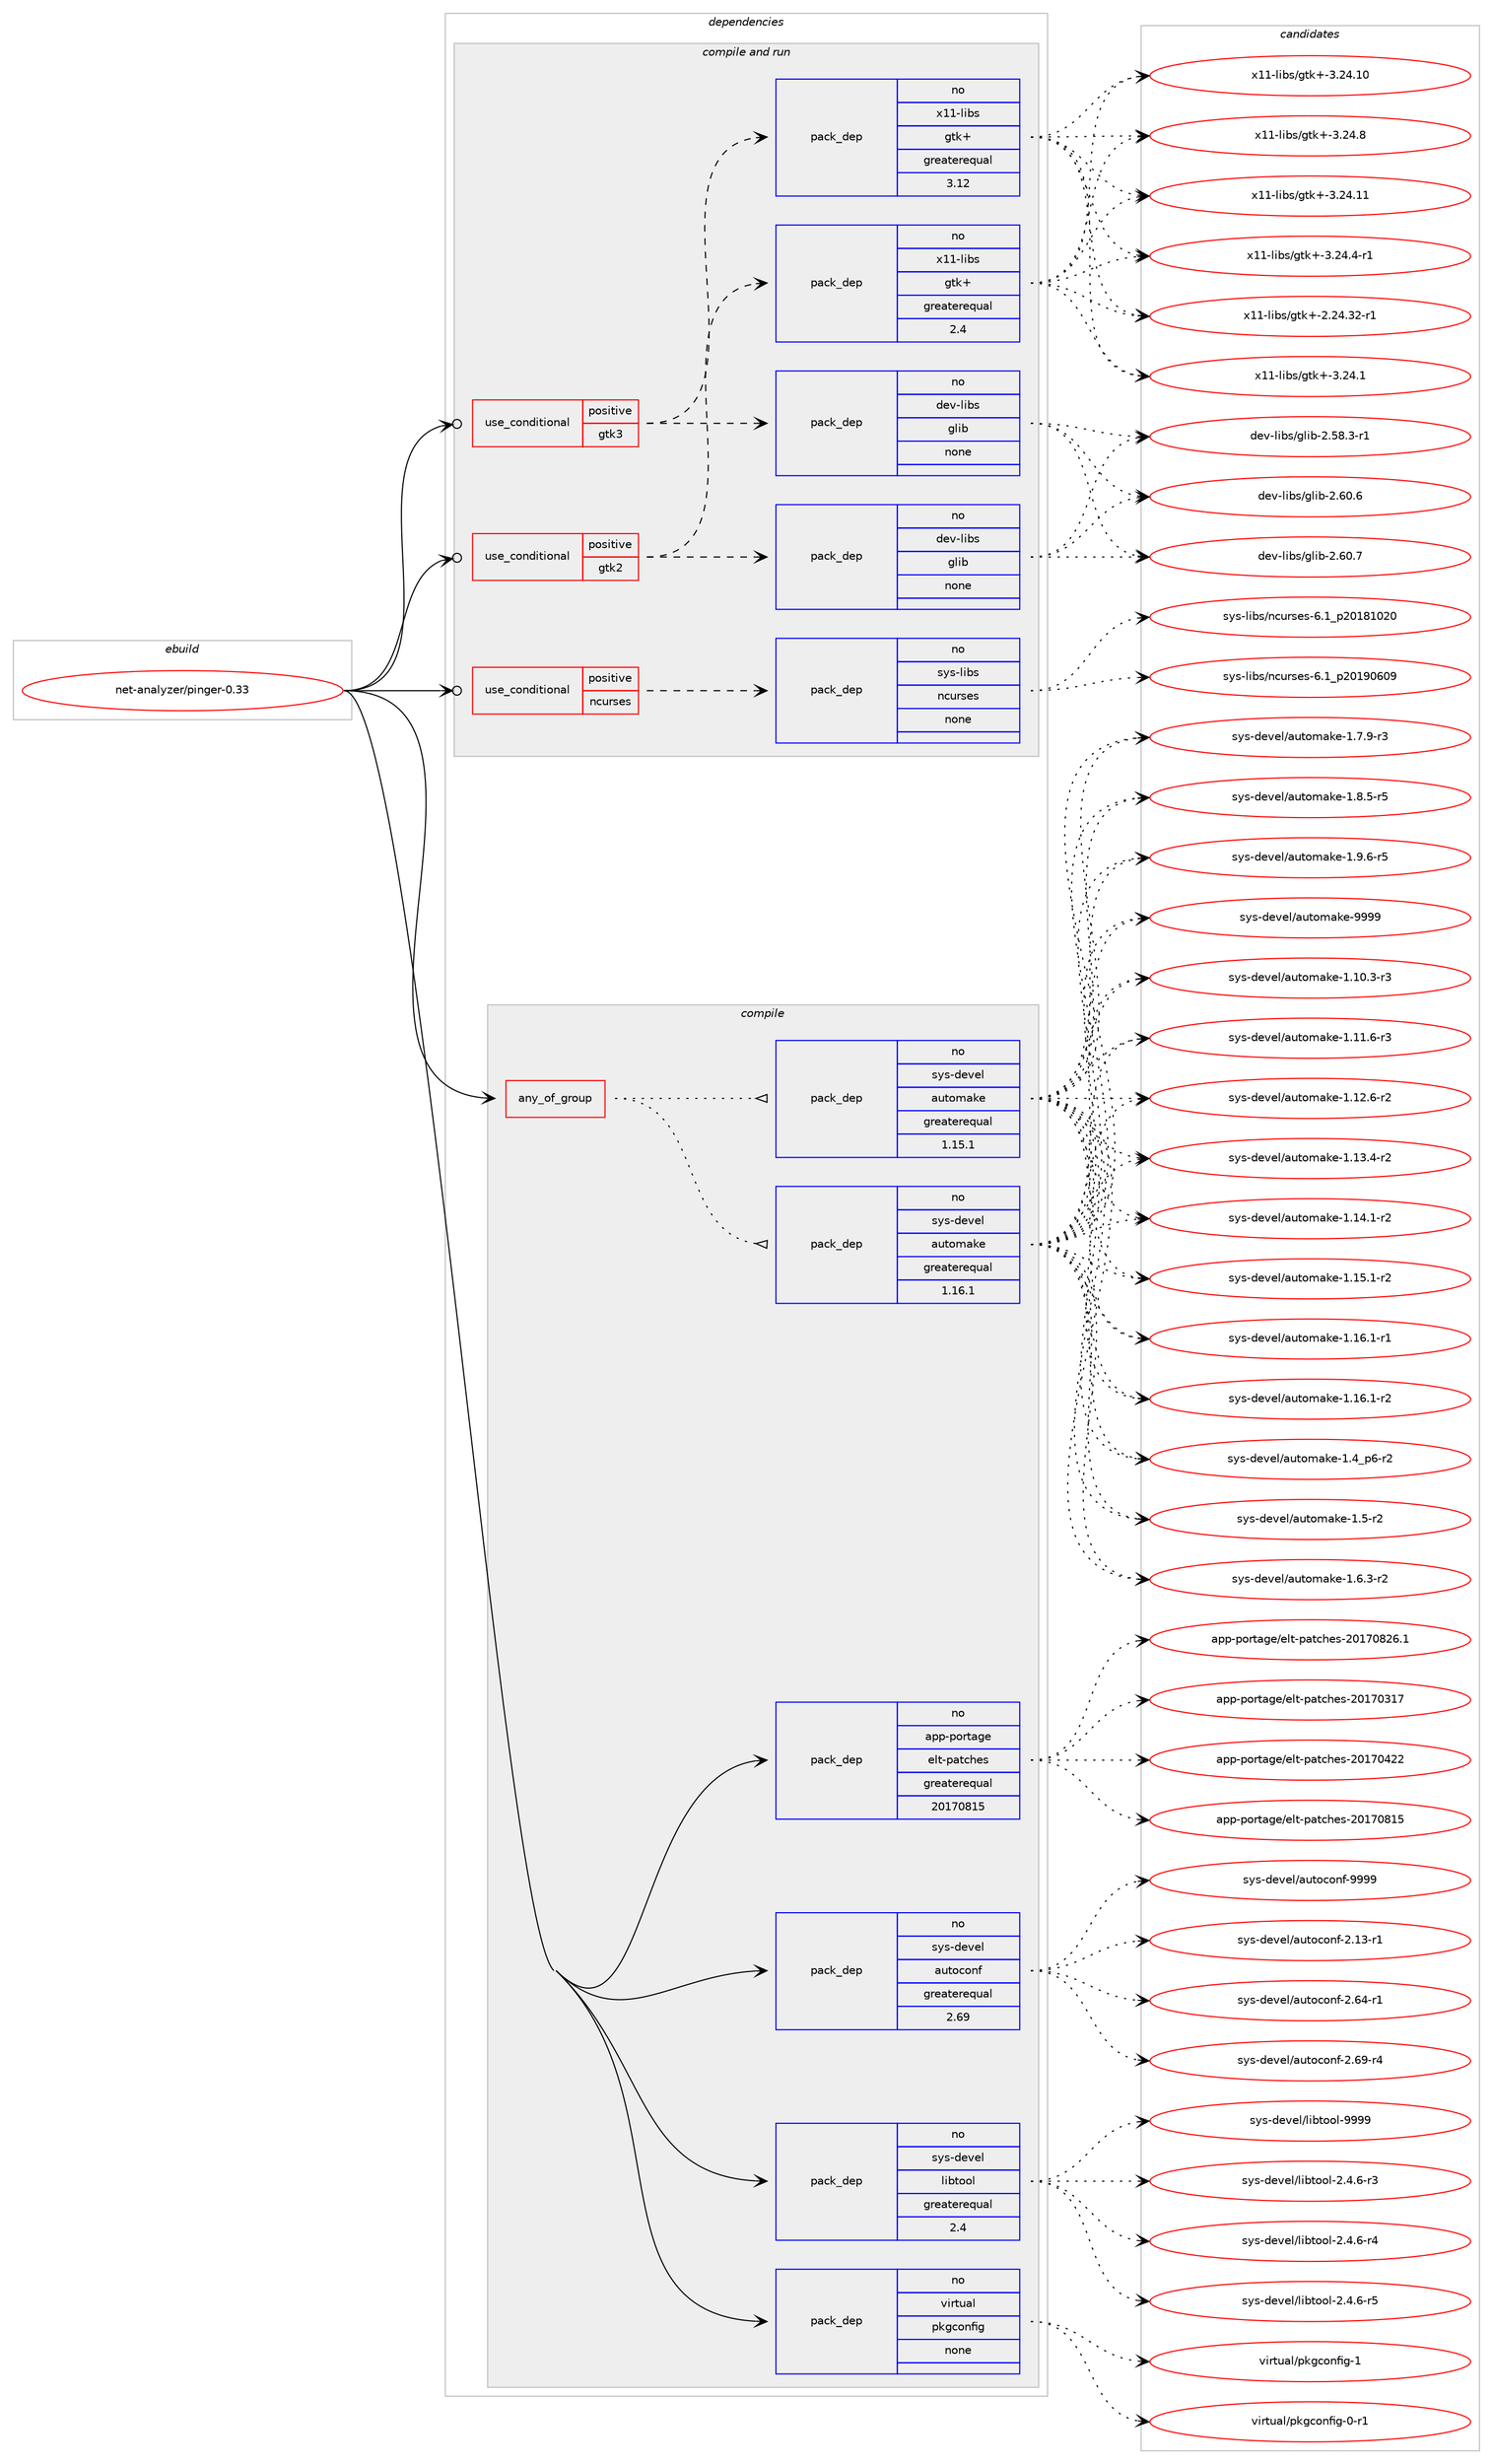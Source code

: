 digraph prolog {

# *************
# Graph options
# *************

newrank=true;
concentrate=true;
compound=true;
graph [rankdir=LR,fontname=Helvetica,fontsize=10,ranksep=1.5];#, ranksep=2.5, nodesep=0.2];
edge  [arrowhead=vee];
node  [fontname=Helvetica,fontsize=10];

# **********
# The ebuild
# **********

subgraph cluster_leftcol {
color=gray;
rank=same;
label=<<i>ebuild</i>>;
id [label="net-analyzer/pinger-0.33", color=red, width=4, href="../net-analyzer/pinger-0.33.svg"];
}

# ****************
# The dependencies
# ****************

subgraph cluster_midcol {
color=gray;
label=<<i>dependencies</i>>;
subgraph cluster_compile {
fillcolor="#eeeeee";
style=filled;
label=<<i>compile</i>>;
subgraph any13793 {
dependency815279 [label=<<TABLE BORDER="0" CELLBORDER="1" CELLSPACING="0" CELLPADDING="4"><TR><TD CELLPADDING="10">any_of_group</TD></TR></TABLE>>, shape=none, color=red];subgraph pack602690 {
dependency815280 [label=<<TABLE BORDER="0" CELLBORDER="1" CELLSPACING="0" CELLPADDING="4" WIDTH="220"><TR><TD ROWSPAN="6" CELLPADDING="30">pack_dep</TD></TR><TR><TD WIDTH="110">no</TD></TR><TR><TD>sys-devel</TD></TR><TR><TD>automake</TD></TR><TR><TD>greaterequal</TD></TR><TR><TD>1.16.1</TD></TR></TABLE>>, shape=none, color=blue];
}
dependency815279:e -> dependency815280:w [weight=20,style="dotted",arrowhead="oinv"];
subgraph pack602691 {
dependency815281 [label=<<TABLE BORDER="0" CELLBORDER="1" CELLSPACING="0" CELLPADDING="4" WIDTH="220"><TR><TD ROWSPAN="6" CELLPADDING="30">pack_dep</TD></TR><TR><TD WIDTH="110">no</TD></TR><TR><TD>sys-devel</TD></TR><TR><TD>automake</TD></TR><TR><TD>greaterequal</TD></TR><TR><TD>1.15.1</TD></TR></TABLE>>, shape=none, color=blue];
}
dependency815279:e -> dependency815281:w [weight=20,style="dotted",arrowhead="oinv"];
}
id:e -> dependency815279:w [weight=20,style="solid",arrowhead="vee"];
subgraph pack602692 {
dependency815282 [label=<<TABLE BORDER="0" CELLBORDER="1" CELLSPACING="0" CELLPADDING="4" WIDTH="220"><TR><TD ROWSPAN="6" CELLPADDING="30">pack_dep</TD></TR><TR><TD WIDTH="110">no</TD></TR><TR><TD>app-portage</TD></TR><TR><TD>elt-patches</TD></TR><TR><TD>greaterequal</TD></TR><TR><TD>20170815</TD></TR></TABLE>>, shape=none, color=blue];
}
id:e -> dependency815282:w [weight=20,style="solid",arrowhead="vee"];
subgraph pack602693 {
dependency815283 [label=<<TABLE BORDER="0" CELLBORDER="1" CELLSPACING="0" CELLPADDING="4" WIDTH="220"><TR><TD ROWSPAN="6" CELLPADDING="30">pack_dep</TD></TR><TR><TD WIDTH="110">no</TD></TR><TR><TD>sys-devel</TD></TR><TR><TD>autoconf</TD></TR><TR><TD>greaterequal</TD></TR><TR><TD>2.69</TD></TR></TABLE>>, shape=none, color=blue];
}
id:e -> dependency815283:w [weight=20,style="solid",arrowhead="vee"];
subgraph pack602694 {
dependency815284 [label=<<TABLE BORDER="0" CELLBORDER="1" CELLSPACING="0" CELLPADDING="4" WIDTH="220"><TR><TD ROWSPAN="6" CELLPADDING="30">pack_dep</TD></TR><TR><TD WIDTH="110">no</TD></TR><TR><TD>sys-devel</TD></TR><TR><TD>libtool</TD></TR><TR><TD>greaterequal</TD></TR><TR><TD>2.4</TD></TR></TABLE>>, shape=none, color=blue];
}
id:e -> dependency815284:w [weight=20,style="solid",arrowhead="vee"];
subgraph pack602695 {
dependency815285 [label=<<TABLE BORDER="0" CELLBORDER="1" CELLSPACING="0" CELLPADDING="4" WIDTH="220"><TR><TD ROWSPAN="6" CELLPADDING="30">pack_dep</TD></TR><TR><TD WIDTH="110">no</TD></TR><TR><TD>virtual</TD></TR><TR><TD>pkgconfig</TD></TR><TR><TD>none</TD></TR><TR><TD></TD></TR></TABLE>>, shape=none, color=blue];
}
id:e -> dependency815285:w [weight=20,style="solid",arrowhead="vee"];
}
subgraph cluster_compileandrun {
fillcolor="#eeeeee";
style=filled;
label=<<i>compile and run</i>>;
subgraph cond198346 {
dependency815286 [label=<<TABLE BORDER="0" CELLBORDER="1" CELLSPACING="0" CELLPADDING="4"><TR><TD ROWSPAN="3" CELLPADDING="10">use_conditional</TD></TR><TR><TD>positive</TD></TR><TR><TD>gtk2</TD></TR></TABLE>>, shape=none, color=red];
subgraph pack602696 {
dependency815287 [label=<<TABLE BORDER="0" CELLBORDER="1" CELLSPACING="0" CELLPADDING="4" WIDTH="220"><TR><TD ROWSPAN="6" CELLPADDING="30">pack_dep</TD></TR><TR><TD WIDTH="110">no</TD></TR><TR><TD>dev-libs</TD></TR><TR><TD>glib</TD></TR><TR><TD>none</TD></TR><TR><TD></TD></TR></TABLE>>, shape=none, color=blue];
}
dependency815286:e -> dependency815287:w [weight=20,style="dashed",arrowhead="vee"];
subgraph pack602697 {
dependency815288 [label=<<TABLE BORDER="0" CELLBORDER="1" CELLSPACING="0" CELLPADDING="4" WIDTH="220"><TR><TD ROWSPAN="6" CELLPADDING="30">pack_dep</TD></TR><TR><TD WIDTH="110">no</TD></TR><TR><TD>x11-libs</TD></TR><TR><TD>gtk+</TD></TR><TR><TD>greaterequal</TD></TR><TR><TD>2.4</TD></TR></TABLE>>, shape=none, color=blue];
}
dependency815286:e -> dependency815288:w [weight=20,style="dashed",arrowhead="vee"];
}
id:e -> dependency815286:w [weight=20,style="solid",arrowhead="odotvee"];
subgraph cond198347 {
dependency815289 [label=<<TABLE BORDER="0" CELLBORDER="1" CELLSPACING="0" CELLPADDING="4"><TR><TD ROWSPAN="3" CELLPADDING="10">use_conditional</TD></TR><TR><TD>positive</TD></TR><TR><TD>gtk3</TD></TR></TABLE>>, shape=none, color=red];
subgraph pack602698 {
dependency815290 [label=<<TABLE BORDER="0" CELLBORDER="1" CELLSPACING="0" CELLPADDING="4" WIDTH="220"><TR><TD ROWSPAN="6" CELLPADDING="30">pack_dep</TD></TR><TR><TD WIDTH="110">no</TD></TR><TR><TD>dev-libs</TD></TR><TR><TD>glib</TD></TR><TR><TD>none</TD></TR><TR><TD></TD></TR></TABLE>>, shape=none, color=blue];
}
dependency815289:e -> dependency815290:w [weight=20,style="dashed",arrowhead="vee"];
subgraph pack602699 {
dependency815291 [label=<<TABLE BORDER="0" CELLBORDER="1" CELLSPACING="0" CELLPADDING="4" WIDTH="220"><TR><TD ROWSPAN="6" CELLPADDING="30">pack_dep</TD></TR><TR><TD WIDTH="110">no</TD></TR><TR><TD>x11-libs</TD></TR><TR><TD>gtk+</TD></TR><TR><TD>greaterequal</TD></TR><TR><TD>3.12</TD></TR></TABLE>>, shape=none, color=blue];
}
dependency815289:e -> dependency815291:w [weight=20,style="dashed",arrowhead="vee"];
}
id:e -> dependency815289:w [weight=20,style="solid",arrowhead="odotvee"];
subgraph cond198348 {
dependency815292 [label=<<TABLE BORDER="0" CELLBORDER="1" CELLSPACING="0" CELLPADDING="4"><TR><TD ROWSPAN="3" CELLPADDING="10">use_conditional</TD></TR><TR><TD>positive</TD></TR><TR><TD>ncurses</TD></TR></TABLE>>, shape=none, color=red];
subgraph pack602700 {
dependency815293 [label=<<TABLE BORDER="0" CELLBORDER="1" CELLSPACING="0" CELLPADDING="4" WIDTH="220"><TR><TD ROWSPAN="6" CELLPADDING="30">pack_dep</TD></TR><TR><TD WIDTH="110">no</TD></TR><TR><TD>sys-libs</TD></TR><TR><TD>ncurses</TD></TR><TR><TD>none</TD></TR><TR><TD></TD></TR></TABLE>>, shape=none, color=blue];
}
dependency815292:e -> dependency815293:w [weight=20,style="dashed",arrowhead="vee"];
}
id:e -> dependency815292:w [weight=20,style="solid",arrowhead="odotvee"];
}
subgraph cluster_run {
fillcolor="#eeeeee";
style=filled;
label=<<i>run</i>>;
}
}

# **************
# The candidates
# **************

subgraph cluster_choices {
rank=same;
color=gray;
label=<<i>candidates</i>>;

subgraph choice602690 {
color=black;
nodesep=1;
choice11512111545100101118101108479711711611110997107101454946494846514511451 [label="sys-devel/automake-1.10.3-r3", color=red, width=4,href="../sys-devel/automake-1.10.3-r3.svg"];
choice11512111545100101118101108479711711611110997107101454946494946544511451 [label="sys-devel/automake-1.11.6-r3", color=red, width=4,href="../sys-devel/automake-1.11.6-r3.svg"];
choice11512111545100101118101108479711711611110997107101454946495046544511450 [label="sys-devel/automake-1.12.6-r2", color=red, width=4,href="../sys-devel/automake-1.12.6-r2.svg"];
choice11512111545100101118101108479711711611110997107101454946495146524511450 [label="sys-devel/automake-1.13.4-r2", color=red, width=4,href="../sys-devel/automake-1.13.4-r2.svg"];
choice11512111545100101118101108479711711611110997107101454946495246494511450 [label="sys-devel/automake-1.14.1-r2", color=red, width=4,href="../sys-devel/automake-1.14.1-r2.svg"];
choice11512111545100101118101108479711711611110997107101454946495346494511450 [label="sys-devel/automake-1.15.1-r2", color=red, width=4,href="../sys-devel/automake-1.15.1-r2.svg"];
choice11512111545100101118101108479711711611110997107101454946495446494511449 [label="sys-devel/automake-1.16.1-r1", color=red, width=4,href="../sys-devel/automake-1.16.1-r1.svg"];
choice11512111545100101118101108479711711611110997107101454946495446494511450 [label="sys-devel/automake-1.16.1-r2", color=red, width=4,href="../sys-devel/automake-1.16.1-r2.svg"];
choice115121115451001011181011084797117116111109971071014549465295112544511450 [label="sys-devel/automake-1.4_p6-r2", color=red, width=4,href="../sys-devel/automake-1.4_p6-r2.svg"];
choice11512111545100101118101108479711711611110997107101454946534511450 [label="sys-devel/automake-1.5-r2", color=red, width=4,href="../sys-devel/automake-1.5-r2.svg"];
choice115121115451001011181011084797117116111109971071014549465446514511450 [label="sys-devel/automake-1.6.3-r2", color=red, width=4,href="../sys-devel/automake-1.6.3-r2.svg"];
choice115121115451001011181011084797117116111109971071014549465546574511451 [label="sys-devel/automake-1.7.9-r3", color=red, width=4,href="../sys-devel/automake-1.7.9-r3.svg"];
choice115121115451001011181011084797117116111109971071014549465646534511453 [label="sys-devel/automake-1.8.5-r5", color=red, width=4,href="../sys-devel/automake-1.8.5-r5.svg"];
choice115121115451001011181011084797117116111109971071014549465746544511453 [label="sys-devel/automake-1.9.6-r5", color=red, width=4,href="../sys-devel/automake-1.9.6-r5.svg"];
choice115121115451001011181011084797117116111109971071014557575757 [label="sys-devel/automake-9999", color=red, width=4,href="../sys-devel/automake-9999.svg"];
dependency815280:e -> choice11512111545100101118101108479711711611110997107101454946494846514511451:w [style=dotted,weight="100"];
dependency815280:e -> choice11512111545100101118101108479711711611110997107101454946494946544511451:w [style=dotted,weight="100"];
dependency815280:e -> choice11512111545100101118101108479711711611110997107101454946495046544511450:w [style=dotted,weight="100"];
dependency815280:e -> choice11512111545100101118101108479711711611110997107101454946495146524511450:w [style=dotted,weight="100"];
dependency815280:e -> choice11512111545100101118101108479711711611110997107101454946495246494511450:w [style=dotted,weight="100"];
dependency815280:e -> choice11512111545100101118101108479711711611110997107101454946495346494511450:w [style=dotted,weight="100"];
dependency815280:e -> choice11512111545100101118101108479711711611110997107101454946495446494511449:w [style=dotted,weight="100"];
dependency815280:e -> choice11512111545100101118101108479711711611110997107101454946495446494511450:w [style=dotted,weight="100"];
dependency815280:e -> choice115121115451001011181011084797117116111109971071014549465295112544511450:w [style=dotted,weight="100"];
dependency815280:e -> choice11512111545100101118101108479711711611110997107101454946534511450:w [style=dotted,weight="100"];
dependency815280:e -> choice115121115451001011181011084797117116111109971071014549465446514511450:w [style=dotted,weight="100"];
dependency815280:e -> choice115121115451001011181011084797117116111109971071014549465546574511451:w [style=dotted,weight="100"];
dependency815280:e -> choice115121115451001011181011084797117116111109971071014549465646534511453:w [style=dotted,weight="100"];
dependency815280:e -> choice115121115451001011181011084797117116111109971071014549465746544511453:w [style=dotted,weight="100"];
dependency815280:e -> choice115121115451001011181011084797117116111109971071014557575757:w [style=dotted,weight="100"];
}
subgraph choice602691 {
color=black;
nodesep=1;
choice11512111545100101118101108479711711611110997107101454946494846514511451 [label="sys-devel/automake-1.10.3-r3", color=red, width=4,href="../sys-devel/automake-1.10.3-r3.svg"];
choice11512111545100101118101108479711711611110997107101454946494946544511451 [label="sys-devel/automake-1.11.6-r3", color=red, width=4,href="../sys-devel/automake-1.11.6-r3.svg"];
choice11512111545100101118101108479711711611110997107101454946495046544511450 [label="sys-devel/automake-1.12.6-r2", color=red, width=4,href="../sys-devel/automake-1.12.6-r2.svg"];
choice11512111545100101118101108479711711611110997107101454946495146524511450 [label="sys-devel/automake-1.13.4-r2", color=red, width=4,href="../sys-devel/automake-1.13.4-r2.svg"];
choice11512111545100101118101108479711711611110997107101454946495246494511450 [label="sys-devel/automake-1.14.1-r2", color=red, width=4,href="../sys-devel/automake-1.14.1-r2.svg"];
choice11512111545100101118101108479711711611110997107101454946495346494511450 [label="sys-devel/automake-1.15.1-r2", color=red, width=4,href="../sys-devel/automake-1.15.1-r2.svg"];
choice11512111545100101118101108479711711611110997107101454946495446494511449 [label="sys-devel/automake-1.16.1-r1", color=red, width=4,href="../sys-devel/automake-1.16.1-r1.svg"];
choice11512111545100101118101108479711711611110997107101454946495446494511450 [label="sys-devel/automake-1.16.1-r2", color=red, width=4,href="../sys-devel/automake-1.16.1-r2.svg"];
choice115121115451001011181011084797117116111109971071014549465295112544511450 [label="sys-devel/automake-1.4_p6-r2", color=red, width=4,href="../sys-devel/automake-1.4_p6-r2.svg"];
choice11512111545100101118101108479711711611110997107101454946534511450 [label="sys-devel/automake-1.5-r2", color=red, width=4,href="../sys-devel/automake-1.5-r2.svg"];
choice115121115451001011181011084797117116111109971071014549465446514511450 [label="sys-devel/automake-1.6.3-r2", color=red, width=4,href="../sys-devel/automake-1.6.3-r2.svg"];
choice115121115451001011181011084797117116111109971071014549465546574511451 [label="sys-devel/automake-1.7.9-r3", color=red, width=4,href="../sys-devel/automake-1.7.9-r3.svg"];
choice115121115451001011181011084797117116111109971071014549465646534511453 [label="sys-devel/automake-1.8.5-r5", color=red, width=4,href="../sys-devel/automake-1.8.5-r5.svg"];
choice115121115451001011181011084797117116111109971071014549465746544511453 [label="sys-devel/automake-1.9.6-r5", color=red, width=4,href="../sys-devel/automake-1.9.6-r5.svg"];
choice115121115451001011181011084797117116111109971071014557575757 [label="sys-devel/automake-9999", color=red, width=4,href="../sys-devel/automake-9999.svg"];
dependency815281:e -> choice11512111545100101118101108479711711611110997107101454946494846514511451:w [style=dotted,weight="100"];
dependency815281:e -> choice11512111545100101118101108479711711611110997107101454946494946544511451:w [style=dotted,weight="100"];
dependency815281:e -> choice11512111545100101118101108479711711611110997107101454946495046544511450:w [style=dotted,weight="100"];
dependency815281:e -> choice11512111545100101118101108479711711611110997107101454946495146524511450:w [style=dotted,weight="100"];
dependency815281:e -> choice11512111545100101118101108479711711611110997107101454946495246494511450:w [style=dotted,weight="100"];
dependency815281:e -> choice11512111545100101118101108479711711611110997107101454946495346494511450:w [style=dotted,weight="100"];
dependency815281:e -> choice11512111545100101118101108479711711611110997107101454946495446494511449:w [style=dotted,weight="100"];
dependency815281:e -> choice11512111545100101118101108479711711611110997107101454946495446494511450:w [style=dotted,weight="100"];
dependency815281:e -> choice115121115451001011181011084797117116111109971071014549465295112544511450:w [style=dotted,weight="100"];
dependency815281:e -> choice11512111545100101118101108479711711611110997107101454946534511450:w [style=dotted,weight="100"];
dependency815281:e -> choice115121115451001011181011084797117116111109971071014549465446514511450:w [style=dotted,weight="100"];
dependency815281:e -> choice115121115451001011181011084797117116111109971071014549465546574511451:w [style=dotted,weight="100"];
dependency815281:e -> choice115121115451001011181011084797117116111109971071014549465646534511453:w [style=dotted,weight="100"];
dependency815281:e -> choice115121115451001011181011084797117116111109971071014549465746544511453:w [style=dotted,weight="100"];
dependency815281:e -> choice115121115451001011181011084797117116111109971071014557575757:w [style=dotted,weight="100"];
}
subgraph choice602692 {
color=black;
nodesep=1;
choice97112112451121111141169710310147101108116451129711699104101115455048495548514955 [label="app-portage/elt-patches-20170317", color=red, width=4,href="../app-portage/elt-patches-20170317.svg"];
choice97112112451121111141169710310147101108116451129711699104101115455048495548525050 [label="app-portage/elt-patches-20170422", color=red, width=4,href="../app-portage/elt-patches-20170422.svg"];
choice97112112451121111141169710310147101108116451129711699104101115455048495548564953 [label="app-portage/elt-patches-20170815", color=red, width=4,href="../app-portage/elt-patches-20170815.svg"];
choice971121124511211111411697103101471011081164511297116991041011154550484955485650544649 [label="app-portage/elt-patches-20170826.1", color=red, width=4,href="../app-portage/elt-patches-20170826.1.svg"];
dependency815282:e -> choice97112112451121111141169710310147101108116451129711699104101115455048495548514955:w [style=dotted,weight="100"];
dependency815282:e -> choice97112112451121111141169710310147101108116451129711699104101115455048495548525050:w [style=dotted,weight="100"];
dependency815282:e -> choice97112112451121111141169710310147101108116451129711699104101115455048495548564953:w [style=dotted,weight="100"];
dependency815282:e -> choice971121124511211111411697103101471011081164511297116991041011154550484955485650544649:w [style=dotted,weight="100"];
}
subgraph choice602693 {
color=black;
nodesep=1;
choice1151211154510010111810110847971171161119911111010245504649514511449 [label="sys-devel/autoconf-2.13-r1", color=red, width=4,href="../sys-devel/autoconf-2.13-r1.svg"];
choice1151211154510010111810110847971171161119911111010245504654524511449 [label="sys-devel/autoconf-2.64-r1", color=red, width=4,href="../sys-devel/autoconf-2.64-r1.svg"];
choice1151211154510010111810110847971171161119911111010245504654574511452 [label="sys-devel/autoconf-2.69-r4", color=red, width=4,href="../sys-devel/autoconf-2.69-r4.svg"];
choice115121115451001011181011084797117116111991111101024557575757 [label="sys-devel/autoconf-9999", color=red, width=4,href="../sys-devel/autoconf-9999.svg"];
dependency815283:e -> choice1151211154510010111810110847971171161119911111010245504649514511449:w [style=dotted,weight="100"];
dependency815283:e -> choice1151211154510010111810110847971171161119911111010245504654524511449:w [style=dotted,weight="100"];
dependency815283:e -> choice1151211154510010111810110847971171161119911111010245504654574511452:w [style=dotted,weight="100"];
dependency815283:e -> choice115121115451001011181011084797117116111991111101024557575757:w [style=dotted,weight="100"];
}
subgraph choice602694 {
color=black;
nodesep=1;
choice1151211154510010111810110847108105981161111111084550465246544511451 [label="sys-devel/libtool-2.4.6-r3", color=red, width=4,href="../sys-devel/libtool-2.4.6-r3.svg"];
choice1151211154510010111810110847108105981161111111084550465246544511452 [label="sys-devel/libtool-2.4.6-r4", color=red, width=4,href="../sys-devel/libtool-2.4.6-r4.svg"];
choice1151211154510010111810110847108105981161111111084550465246544511453 [label="sys-devel/libtool-2.4.6-r5", color=red, width=4,href="../sys-devel/libtool-2.4.6-r5.svg"];
choice1151211154510010111810110847108105981161111111084557575757 [label="sys-devel/libtool-9999", color=red, width=4,href="../sys-devel/libtool-9999.svg"];
dependency815284:e -> choice1151211154510010111810110847108105981161111111084550465246544511451:w [style=dotted,weight="100"];
dependency815284:e -> choice1151211154510010111810110847108105981161111111084550465246544511452:w [style=dotted,weight="100"];
dependency815284:e -> choice1151211154510010111810110847108105981161111111084550465246544511453:w [style=dotted,weight="100"];
dependency815284:e -> choice1151211154510010111810110847108105981161111111084557575757:w [style=dotted,weight="100"];
}
subgraph choice602695 {
color=black;
nodesep=1;
choice11810511411611797108471121071039911111010210510345484511449 [label="virtual/pkgconfig-0-r1", color=red, width=4,href="../virtual/pkgconfig-0-r1.svg"];
choice1181051141161179710847112107103991111101021051034549 [label="virtual/pkgconfig-1", color=red, width=4,href="../virtual/pkgconfig-1.svg"];
dependency815285:e -> choice11810511411611797108471121071039911111010210510345484511449:w [style=dotted,weight="100"];
dependency815285:e -> choice1181051141161179710847112107103991111101021051034549:w [style=dotted,weight="100"];
}
subgraph choice602696 {
color=black;
nodesep=1;
choice10010111845108105981154710310810598455046535646514511449 [label="dev-libs/glib-2.58.3-r1", color=red, width=4,href="../dev-libs/glib-2.58.3-r1.svg"];
choice1001011184510810598115471031081059845504654484654 [label="dev-libs/glib-2.60.6", color=red, width=4,href="../dev-libs/glib-2.60.6.svg"];
choice1001011184510810598115471031081059845504654484655 [label="dev-libs/glib-2.60.7", color=red, width=4,href="../dev-libs/glib-2.60.7.svg"];
dependency815287:e -> choice10010111845108105981154710310810598455046535646514511449:w [style=dotted,weight="100"];
dependency815287:e -> choice1001011184510810598115471031081059845504654484654:w [style=dotted,weight="100"];
dependency815287:e -> choice1001011184510810598115471031081059845504654484655:w [style=dotted,weight="100"];
}
subgraph choice602697 {
color=black;
nodesep=1;
choice12049494510810598115471031161074345504650524651504511449 [label="x11-libs/gtk+-2.24.32-r1", color=red, width=4,href="../x11-libs/gtk+-2.24.32-r1.svg"];
choice12049494510810598115471031161074345514650524649 [label="x11-libs/gtk+-3.24.1", color=red, width=4,href="../x11-libs/gtk+-3.24.1.svg"];
choice1204949451081059811547103116107434551465052464948 [label="x11-libs/gtk+-3.24.10", color=red, width=4,href="../x11-libs/gtk+-3.24.10.svg"];
choice1204949451081059811547103116107434551465052464949 [label="x11-libs/gtk+-3.24.11", color=red, width=4,href="../x11-libs/gtk+-3.24.11.svg"];
choice120494945108105981154710311610743455146505246524511449 [label="x11-libs/gtk+-3.24.4-r1", color=red, width=4,href="../x11-libs/gtk+-3.24.4-r1.svg"];
choice12049494510810598115471031161074345514650524656 [label="x11-libs/gtk+-3.24.8", color=red, width=4,href="../x11-libs/gtk+-3.24.8.svg"];
dependency815288:e -> choice12049494510810598115471031161074345504650524651504511449:w [style=dotted,weight="100"];
dependency815288:e -> choice12049494510810598115471031161074345514650524649:w [style=dotted,weight="100"];
dependency815288:e -> choice1204949451081059811547103116107434551465052464948:w [style=dotted,weight="100"];
dependency815288:e -> choice1204949451081059811547103116107434551465052464949:w [style=dotted,weight="100"];
dependency815288:e -> choice120494945108105981154710311610743455146505246524511449:w [style=dotted,weight="100"];
dependency815288:e -> choice12049494510810598115471031161074345514650524656:w [style=dotted,weight="100"];
}
subgraph choice602698 {
color=black;
nodesep=1;
choice10010111845108105981154710310810598455046535646514511449 [label="dev-libs/glib-2.58.3-r1", color=red, width=4,href="../dev-libs/glib-2.58.3-r1.svg"];
choice1001011184510810598115471031081059845504654484654 [label="dev-libs/glib-2.60.6", color=red, width=4,href="../dev-libs/glib-2.60.6.svg"];
choice1001011184510810598115471031081059845504654484655 [label="dev-libs/glib-2.60.7", color=red, width=4,href="../dev-libs/glib-2.60.7.svg"];
dependency815290:e -> choice10010111845108105981154710310810598455046535646514511449:w [style=dotted,weight="100"];
dependency815290:e -> choice1001011184510810598115471031081059845504654484654:w [style=dotted,weight="100"];
dependency815290:e -> choice1001011184510810598115471031081059845504654484655:w [style=dotted,weight="100"];
}
subgraph choice602699 {
color=black;
nodesep=1;
choice12049494510810598115471031161074345504650524651504511449 [label="x11-libs/gtk+-2.24.32-r1", color=red, width=4,href="../x11-libs/gtk+-2.24.32-r1.svg"];
choice12049494510810598115471031161074345514650524649 [label="x11-libs/gtk+-3.24.1", color=red, width=4,href="../x11-libs/gtk+-3.24.1.svg"];
choice1204949451081059811547103116107434551465052464948 [label="x11-libs/gtk+-3.24.10", color=red, width=4,href="../x11-libs/gtk+-3.24.10.svg"];
choice1204949451081059811547103116107434551465052464949 [label="x11-libs/gtk+-3.24.11", color=red, width=4,href="../x11-libs/gtk+-3.24.11.svg"];
choice120494945108105981154710311610743455146505246524511449 [label="x11-libs/gtk+-3.24.4-r1", color=red, width=4,href="../x11-libs/gtk+-3.24.4-r1.svg"];
choice12049494510810598115471031161074345514650524656 [label="x11-libs/gtk+-3.24.8", color=red, width=4,href="../x11-libs/gtk+-3.24.8.svg"];
dependency815291:e -> choice12049494510810598115471031161074345504650524651504511449:w [style=dotted,weight="100"];
dependency815291:e -> choice12049494510810598115471031161074345514650524649:w [style=dotted,weight="100"];
dependency815291:e -> choice1204949451081059811547103116107434551465052464948:w [style=dotted,weight="100"];
dependency815291:e -> choice1204949451081059811547103116107434551465052464949:w [style=dotted,weight="100"];
dependency815291:e -> choice120494945108105981154710311610743455146505246524511449:w [style=dotted,weight="100"];
dependency815291:e -> choice12049494510810598115471031161074345514650524656:w [style=dotted,weight="100"];
}
subgraph choice602700 {
color=black;
nodesep=1;
choice1151211154510810598115471109911711411510111545544649951125048495649485048 [label="sys-libs/ncurses-6.1_p20181020", color=red, width=4,href="../sys-libs/ncurses-6.1_p20181020.svg"];
choice1151211154510810598115471109911711411510111545544649951125048495748544857 [label="sys-libs/ncurses-6.1_p20190609", color=red, width=4,href="../sys-libs/ncurses-6.1_p20190609.svg"];
dependency815293:e -> choice1151211154510810598115471109911711411510111545544649951125048495649485048:w [style=dotted,weight="100"];
dependency815293:e -> choice1151211154510810598115471109911711411510111545544649951125048495748544857:w [style=dotted,weight="100"];
}
}

}
